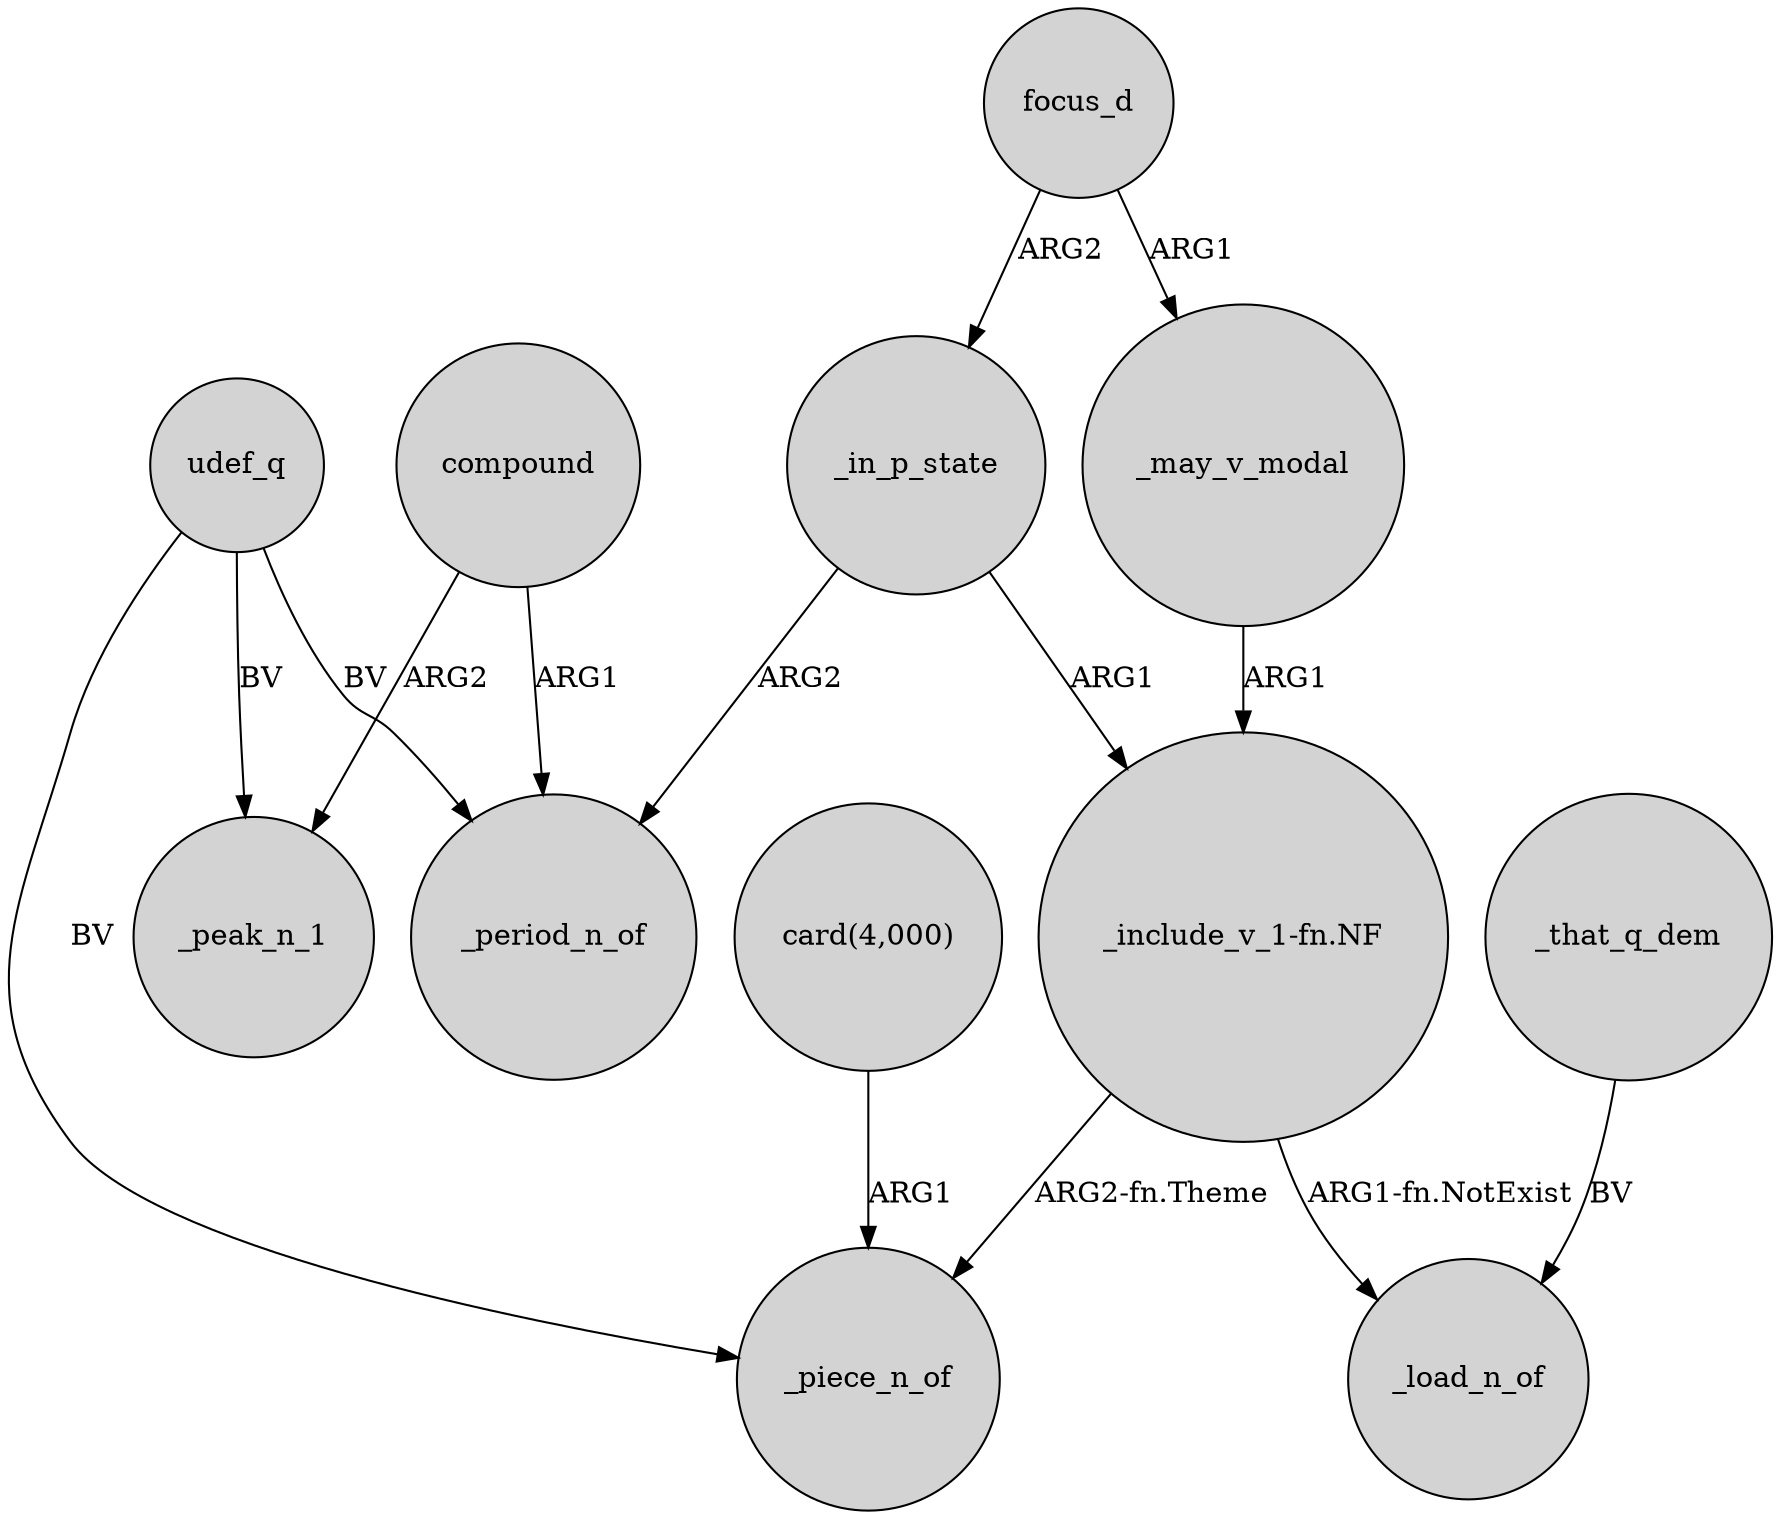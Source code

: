 digraph {
	node [shape=circle style=filled]
	_may_v_modal -> "_include_v_1-fn.NF" [label=ARG1]
	"_include_v_1-fn.NF" -> _piece_n_of [label="ARG2-fn.Theme"]
	_that_q_dem -> _load_n_of [label=BV]
	udef_q -> _period_n_of [label=BV]
	focus_d -> _may_v_modal [label=ARG1]
	compound -> _period_n_of [label=ARG1]
	_in_p_state -> _period_n_of [label=ARG2]
	_in_p_state -> "_include_v_1-fn.NF" [label=ARG1]
	"_include_v_1-fn.NF" -> _load_n_of [label="ARG1-fn.NotExist"]
	udef_q -> _piece_n_of [label=BV]
	udef_q -> _peak_n_1 [label=BV]
	compound -> _peak_n_1 [label=ARG2]
	focus_d -> _in_p_state [label=ARG2]
	"card(4,000)" -> _piece_n_of [label=ARG1]
}
